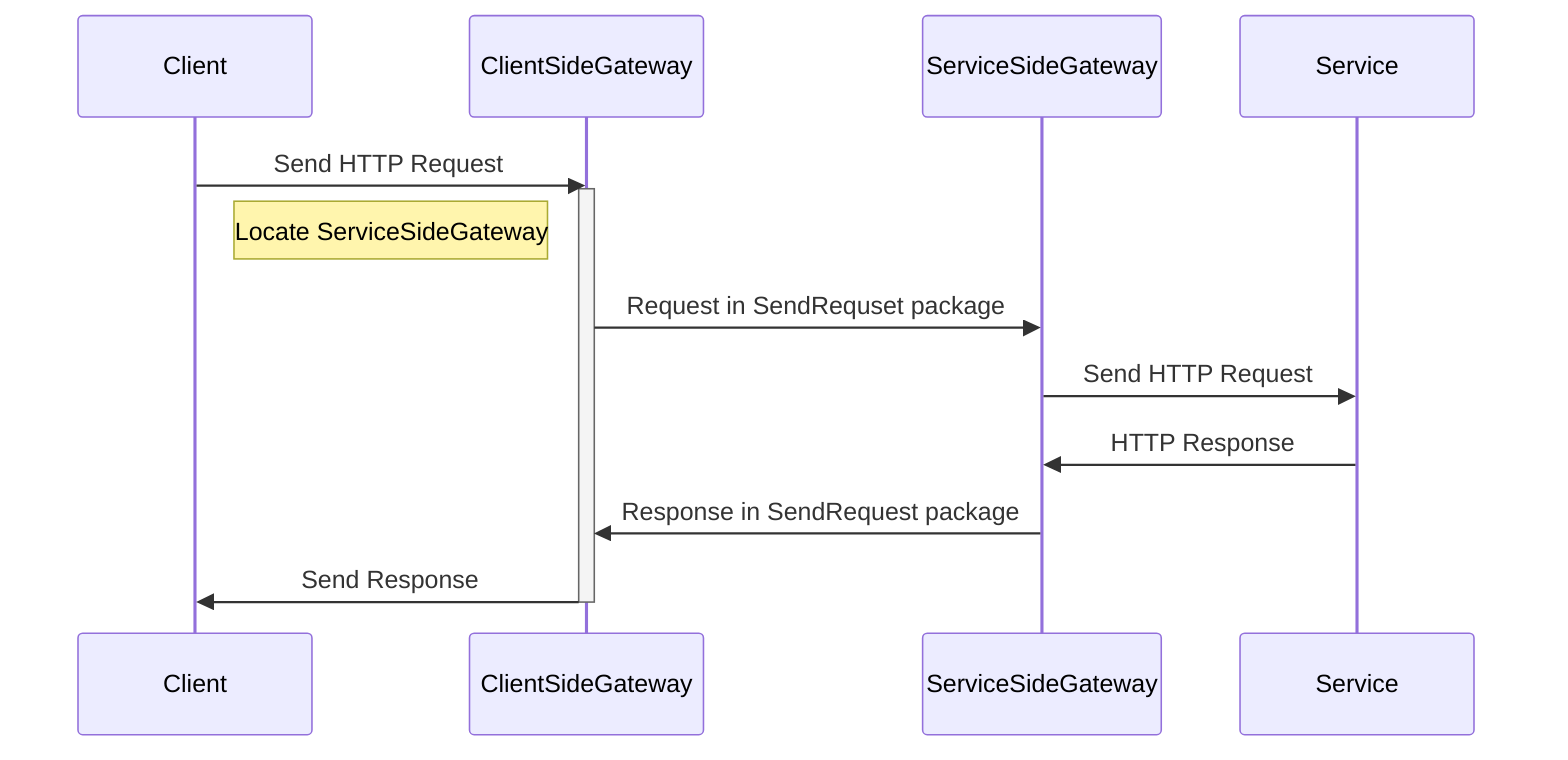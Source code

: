 sequenceDiagram
    participant Client
    participant CSGW as ClientSideGateway
    participant SGGW as ServiceSideGateway
    participant Service

    Client ->> CSGW: Send HTTP Request
    activate CSGW
    note left of CSGW: Locate ServiceSideGateway
    CSGW ->> SGGW: Request in SendRequset package
    SGGW ->> Service: Send HTTP Request
    Service ->> SGGW: HTTP Response
    SGGW ->> CSGW: Response in SendRequest package
    CSGW ->> Client: Send Response
    deactivate CSGW